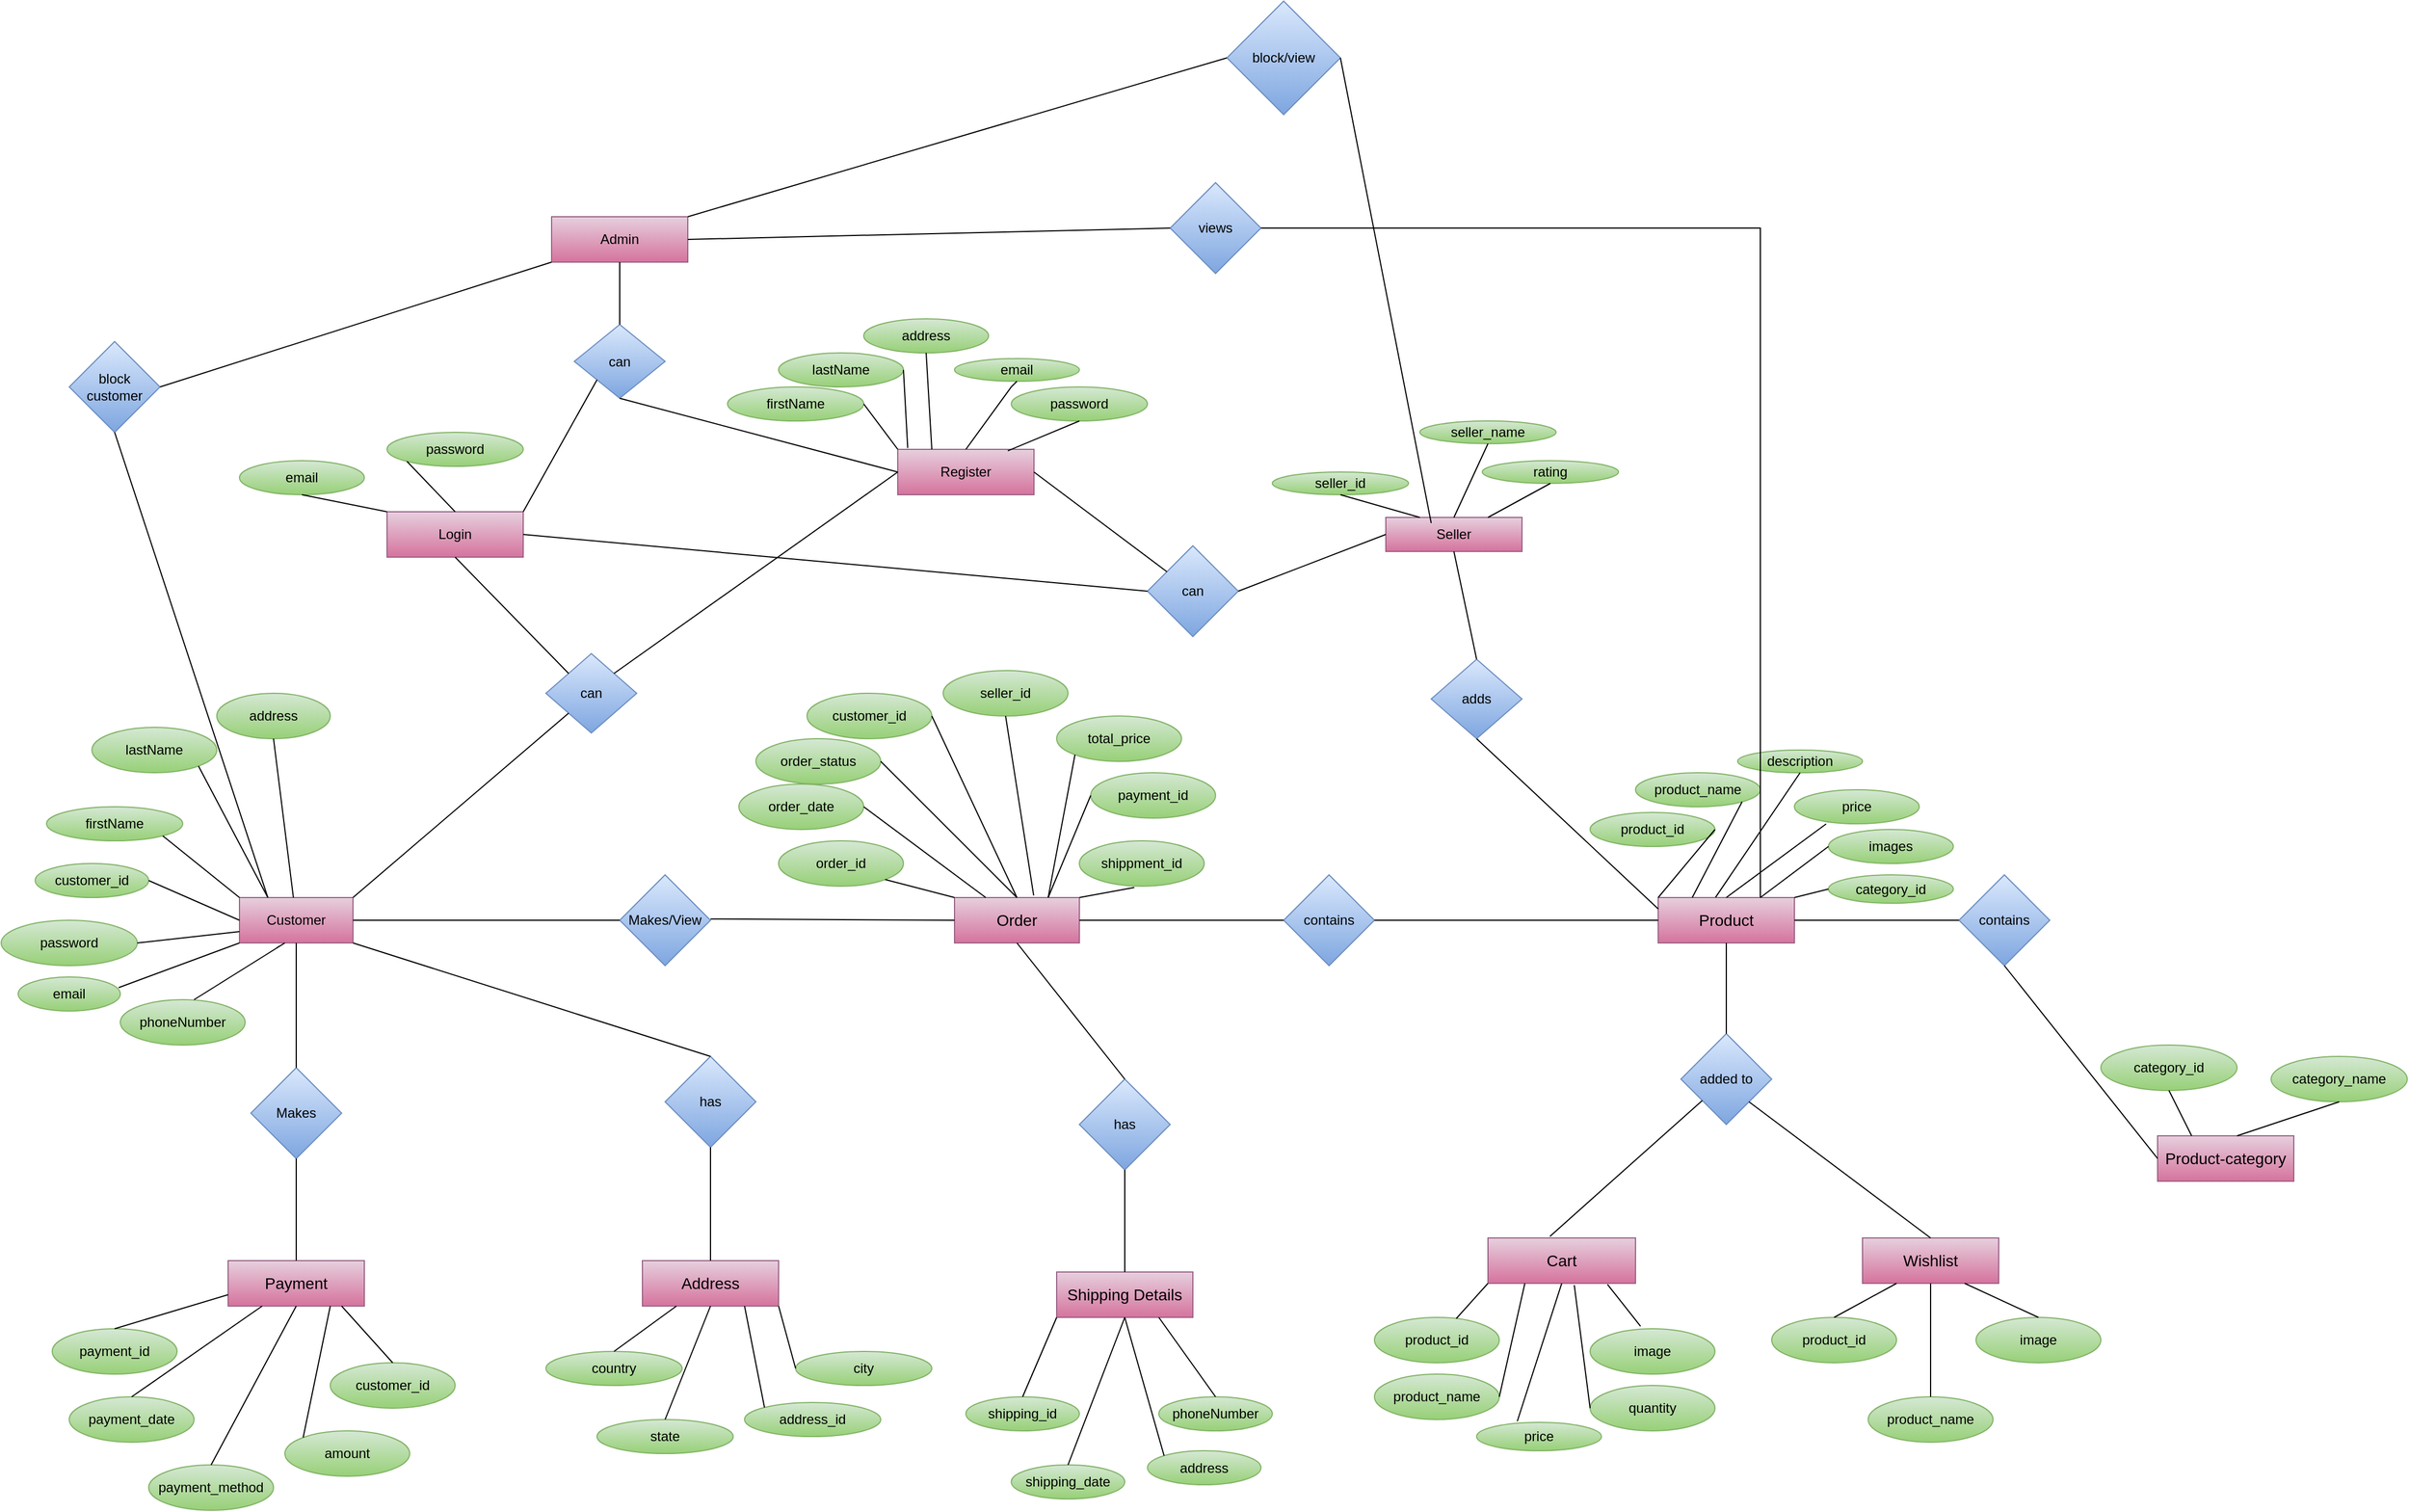 <mxfile version="24.2.5" type="device">
  <diagram name="Page-1" id="wyRwygj5c_A2fnUZXtbC">
    <mxGraphModel dx="2307" dy="1809" grid="1" gridSize="10" guides="1" tooltips="1" connect="1" arrows="1" fold="1" page="1" pageScale="1" pageWidth="850" pageHeight="1100" math="0" shadow="0">
      <root>
        <mxCell id="0" />
        <mxCell id="1" parent="0" />
        <mxCell id="bHs48gFSJPwJR3EDCK-C-1" value="&lt;font style=&quot;font-size: 14px;&quot;&gt;Payment&lt;/font&gt;" style="rounded=0;whiteSpace=wrap;html=1;fillColor=#e6d0de;gradientColor=#d5739d;strokeColor=#996185;" parent="1" vertex="1">
          <mxGeometry x="60" y="400" width="120" height="40" as="geometry" />
        </mxCell>
        <mxCell id="bHs48gFSJPwJR3EDCK-C-3" value="&lt;font style=&quot;font-size: 14px;&quot;&gt;Address&lt;/font&gt;" style="rounded=0;whiteSpace=wrap;html=1;fillColor=#e6d0de;gradientColor=#d5739d;strokeColor=#996185;" parent="1" vertex="1">
          <mxGeometry x="425" y="400" width="120" height="40" as="geometry" />
        </mxCell>
        <mxCell id="bHs48gFSJPwJR3EDCK-C-4" value="&lt;font style=&quot;font-size: 14px;&quot;&gt;Shipping Details&lt;/font&gt;" style="rounded=0;whiteSpace=wrap;html=1;fillColor=#e6d0de;gradientColor=#d5739d;strokeColor=#996185;" parent="1" vertex="1">
          <mxGeometry x="790" y="410" width="120" height="40" as="geometry" />
        </mxCell>
        <mxCell id="bHs48gFSJPwJR3EDCK-C-5" value="&lt;font style=&quot;font-size: 14px;&quot;&gt;Cart&lt;/font&gt;" style="rounded=0;whiteSpace=wrap;html=1;fillColor=#e6d0de;gradientColor=#d5739d;strokeColor=#996185;" parent="1" vertex="1">
          <mxGeometry x="1170" y="380" width="130" height="40" as="geometry" />
        </mxCell>
        <mxCell id="bHs48gFSJPwJR3EDCK-C-6" value="&lt;font style=&quot;font-size: 14px;&quot;&gt;Product-category&lt;/font&gt;" style="rounded=0;whiteSpace=wrap;html=1;fillColor=#e6d0de;gradientColor=#d5739d;strokeColor=#996185;" parent="1" vertex="1">
          <mxGeometry x="1760" y="290" width="120" height="40" as="geometry" />
        </mxCell>
        <mxCell id="bHs48gFSJPwJR3EDCK-C-7" value="&lt;font style=&quot;font-size: 14px;&quot;&gt;Product&lt;/font&gt;" style="rounded=0;whiteSpace=wrap;html=1;fillColor=#e6d0de;gradientColor=#d5739d;strokeColor=#996185;" parent="1" vertex="1">
          <mxGeometry x="1320" y="80" width="120" height="40" as="geometry" />
        </mxCell>
        <mxCell id="bHs48gFSJPwJR3EDCK-C-9" value="Customer" style="rounded=0;whiteSpace=wrap;html=1;fillColor=#e6d0de;gradientColor=#d5739d;strokeColor=#996185;" parent="1" vertex="1">
          <mxGeometry x="70" y="80" width="100" height="40" as="geometry" />
        </mxCell>
        <mxCell id="bHs48gFSJPwJR3EDCK-C-10" value="&lt;font style=&quot;font-size: 14px;&quot;&gt;Wishlist&lt;/font&gt;" style="rounded=0;whiteSpace=wrap;html=1;fillColor=#e6d0de;gradientColor=#d5739d;strokeColor=#996185;" parent="1" vertex="1">
          <mxGeometry x="1500" y="380" width="120" height="40" as="geometry" />
        </mxCell>
        <mxCell id="bHs48gFSJPwJR3EDCK-C-11" value="customer_id" style="ellipse;whiteSpace=wrap;html=1;fillColor=#d5e8d4;gradientColor=#97d077;strokeColor=#82b366;" parent="1" vertex="1">
          <mxGeometry x="-110" y="50" width="100" height="30" as="geometry" />
        </mxCell>
        <mxCell id="bHs48gFSJPwJR3EDCK-C-12" value="lastName" style="ellipse;whiteSpace=wrap;html=1;fillColor=#d5e8d4;gradientColor=#97d077;strokeColor=#82b366;" parent="1" vertex="1">
          <mxGeometry x="-60" y="-70" width="110" height="40" as="geometry" />
        </mxCell>
        <mxCell id="bHs48gFSJPwJR3EDCK-C-13" value="firstName" style="ellipse;whiteSpace=wrap;html=1;fillColor=#d5e8d4;gradientColor=#97d077;strokeColor=#82b366;" parent="1" vertex="1">
          <mxGeometry x="-100" width="120" height="30" as="geometry" />
        </mxCell>
        <mxCell id="bHs48gFSJPwJR3EDCK-C-14" value="address" style="ellipse;whiteSpace=wrap;html=1;fillColor=#d5e8d4;gradientColor=#97d077;strokeColor=#82b366;" parent="1" vertex="1">
          <mxGeometry x="50" y="-100" width="100" height="40" as="geometry" />
        </mxCell>
        <mxCell id="bHs48gFSJPwJR3EDCK-C-15" value="phoneNumber" style="ellipse;whiteSpace=wrap;html=1;fillColor=#d5e8d4;gradientColor=#97d077;strokeColor=#82b366;" parent="1" vertex="1">
          <mxGeometry x="-35" y="170" width="110" height="40" as="geometry" />
        </mxCell>
        <mxCell id="bHs48gFSJPwJR3EDCK-C-16" value="email" style="ellipse;whiteSpace=wrap;html=1;fillColor=#d5e8d4;gradientColor=#97d077;strokeColor=#82b366;" parent="1" vertex="1">
          <mxGeometry x="-125" y="150" width="90" height="30" as="geometry" />
        </mxCell>
        <mxCell id="bHs48gFSJPwJR3EDCK-C-25" value="password" style="ellipse;whiteSpace=wrap;html=1;fillColor=#d5e8d4;gradientColor=#97d077;strokeColor=#82b366;" parent="1" vertex="1">
          <mxGeometry x="-140" y="100" width="120" height="40" as="geometry" />
        </mxCell>
        <mxCell id="bHs48gFSJPwJR3EDCK-C-27" value="order_status" style="ellipse;whiteSpace=wrap;html=1;fillColor=#d5e8d4;gradientColor=#97d077;strokeColor=#82b366;" parent="1" vertex="1">
          <mxGeometry x="525" y="-60" width="110" height="40" as="geometry" />
        </mxCell>
        <mxCell id="bHs48gFSJPwJR3EDCK-C-31" value="order_id" style="ellipse;whiteSpace=wrap;html=1;fillColor=#d5e8d4;gradientColor=#97d077;strokeColor=#82b366;" parent="1" vertex="1">
          <mxGeometry x="545" y="30" width="110" height="40" as="geometry" />
        </mxCell>
        <mxCell id="bHs48gFSJPwJR3EDCK-C-32" value="order_date" style="ellipse;whiteSpace=wrap;html=1;fillColor=#d5e8d4;gradientColor=#97d077;strokeColor=#82b366;" parent="1" vertex="1">
          <mxGeometry x="510" y="-20" width="110" height="40" as="geometry" />
        </mxCell>
        <mxCell id="bHs48gFSJPwJR3EDCK-C-33" value="customer_id" style="ellipse;whiteSpace=wrap;html=1;fillColor=#d5e8d4;gradientColor=#97d077;strokeColor=#82b366;" parent="1" vertex="1">
          <mxGeometry x="570" y="-100" width="110" height="40" as="geometry" />
        </mxCell>
        <mxCell id="bHs48gFSJPwJR3EDCK-C-34" value="seller_id" style="ellipse;whiteSpace=wrap;html=1;fillColor=#d5e8d4;gradientColor=#97d077;strokeColor=#82b366;" parent="1" vertex="1">
          <mxGeometry x="690" y="-120" width="110" height="40" as="geometry" />
        </mxCell>
        <mxCell id="bHs48gFSJPwJR3EDCK-C-35" value="total_price" style="ellipse;whiteSpace=wrap;html=1;fillColor=#d5e8d4;gradientColor=#97d077;strokeColor=#82b366;" parent="1" vertex="1">
          <mxGeometry x="790" y="-80" width="110" height="40" as="geometry" />
        </mxCell>
        <mxCell id="bHs48gFSJPwJR3EDCK-C-36" value="payment_id" style="ellipse;whiteSpace=wrap;html=1;fillColor=#d5e8d4;gradientColor=#97d077;strokeColor=#82b366;" parent="1" vertex="1">
          <mxGeometry x="820" y="-30" width="110" height="40" as="geometry" />
        </mxCell>
        <mxCell id="bHs48gFSJPwJR3EDCK-C-37" value="shippment_id" style="ellipse;whiteSpace=wrap;html=1;fillColor=#d5e8d4;gradientColor=#97d077;strokeColor=#82b366;" parent="1" vertex="1">
          <mxGeometry x="810" y="30" width="110" height="40" as="geometry" />
        </mxCell>
        <mxCell id="bHs48gFSJPwJR3EDCK-C-38" value="description" style="ellipse;whiteSpace=wrap;html=1;fillColor=#d5e8d4;gradientColor=#97d077;strokeColor=#82b366;" parent="1" vertex="1">
          <mxGeometry x="1390" y="-50" width="110" height="20" as="geometry" />
        </mxCell>
        <mxCell id="bHs48gFSJPwJR3EDCK-C-39" value="product_name" style="ellipse;whiteSpace=wrap;html=1;fillColor=#d5e8d4;gradientColor=#97d077;strokeColor=#82b366;" parent="1" vertex="1">
          <mxGeometry x="1300" y="-30" width="110" height="30" as="geometry" />
        </mxCell>
        <mxCell id="bHs48gFSJPwJR3EDCK-C-40" value="product_id" style="ellipse;whiteSpace=wrap;html=1;fillColor=#d5e8d4;gradientColor=#97d077;strokeColor=#82b366;" parent="1" vertex="1">
          <mxGeometry x="1260" y="5" width="110" height="30" as="geometry" />
        </mxCell>
        <mxCell id="bHs48gFSJPwJR3EDCK-C-41" value="price" style="ellipse;whiteSpace=wrap;html=1;fillColor=#d5e8d4;gradientColor=#97d077;strokeColor=#82b366;" parent="1" vertex="1">
          <mxGeometry x="1440" y="-15" width="110" height="30" as="geometry" />
        </mxCell>
        <mxCell id="bHs48gFSJPwJR3EDCK-C-42" value="images" style="ellipse;whiteSpace=wrap;html=1;fillColor=#d5e8d4;gradientColor=#97d077;strokeColor=#82b366;" parent="1" vertex="1">
          <mxGeometry x="1470" y="20" width="110" height="30" as="geometry" />
        </mxCell>
        <mxCell id="bHs48gFSJPwJR3EDCK-C-43" value="category_id" style="ellipse;whiteSpace=wrap;html=1;fillColor=#d5e8d4;gradientColor=#97d077;strokeColor=#82b366;" parent="1" vertex="1">
          <mxGeometry x="1470" y="60" width="110" height="25" as="geometry" />
        </mxCell>
        <mxCell id="bHs48gFSJPwJR3EDCK-C-44" value="category_id" style="ellipse;whiteSpace=wrap;html=1;fillColor=#d5e8d4;gradientColor=#97d077;strokeColor=#82b366;" parent="1" vertex="1">
          <mxGeometry x="1710" y="210" width="120" height="40" as="geometry" />
        </mxCell>
        <mxCell id="bHs48gFSJPwJR3EDCK-C-45" value="category_name" style="ellipse;whiteSpace=wrap;html=1;fillColor=#d5e8d4;gradientColor=#97d077;strokeColor=#82b366;" parent="1" vertex="1">
          <mxGeometry x="1860" y="220" width="120" height="40" as="geometry" />
        </mxCell>
        <mxCell id="bHs48gFSJPwJR3EDCK-C-46" value="payment_id" style="ellipse;whiteSpace=wrap;html=1;fillColor=#d5e8d4;gradientColor=#97d077;strokeColor=#82b366;" parent="1" vertex="1">
          <mxGeometry x="-95" y="460" width="110" height="40" as="geometry" />
        </mxCell>
        <mxCell id="bHs48gFSJPwJR3EDCK-C-47" value="payment_date" style="ellipse;whiteSpace=wrap;html=1;fillColor=#d5e8d4;gradientColor=#97d077;strokeColor=#82b366;" parent="1" vertex="1">
          <mxGeometry x="-80" y="520" width="110" height="40" as="geometry" />
        </mxCell>
        <mxCell id="bHs48gFSJPwJR3EDCK-C-48" value="payment_method" style="ellipse;whiteSpace=wrap;html=1;fillColor=#d5e8d4;gradientColor=#97d077;strokeColor=#82b366;" parent="1" vertex="1">
          <mxGeometry x="-10" y="580" width="110" height="40" as="geometry" />
        </mxCell>
        <mxCell id="bHs48gFSJPwJR3EDCK-C-49" value="amount" style="ellipse;whiteSpace=wrap;html=1;fillColor=#d5e8d4;gradientColor=#97d077;strokeColor=#82b366;" parent="1" vertex="1">
          <mxGeometry x="110" y="550" width="110" height="40" as="geometry" />
        </mxCell>
        <mxCell id="bHs48gFSJPwJR3EDCK-C-50" value="customer_id" style="ellipse;whiteSpace=wrap;html=1;fillColor=#d5e8d4;gradientColor=#97d077;strokeColor=#82b366;" parent="1" vertex="1">
          <mxGeometry x="150" y="490" width="110" height="40" as="geometry" />
        </mxCell>
        <mxCell id="bHs48gFSJPwJR3EDCK-C-51" value="Makes/View" style="rhombus;whiteSpace=wrap;html=1;fillColor=#dae8fc;gradientColor=#7ea6e0;strokeColor=#6c8ebf;" parent="1" vertex="1">
          <mxGeometry x="405" y="60" width="80" height="80" as="geometry" />
        </mxCell>
        <mxCell id="bHs48gFSJPwJR3EDCK-C-60" value="" style="endArrow=none;html=1;rounded=0;entryX=0;entryY=0.5;entryDx=0;entryDy=0;" parent="1" target="bHs48gFSJPwJR3EDCK-C-51" edge="1">
          <mxGeometry width="50" height="50" relative="1" as="geometry">
            <mxPoint x="170" y="100" as="sourcePoint" />
            <mxPoint x="550" y="110" as="targetPoint" />
          </mxGeometry>
        </mxCell>
        <mxCell id="bHs48gFSJPwJR3EDCK-C-62" value="Makes" style="rhombus;whiteSpace=wrap;html=1;fillColor=#dae8fc;gradientColor=#7ea6e0;strokeColor=#6c8ebf;" parent="1" vertex="1">
          <mxGeometry x="80" y="230" width="80" height="80" as="geometry" />
        </mxCell>
        <mxCell id="bHs48gFSJPwJR3EDCK-C-63" value="" style="endArrow=none;html=1;rounded=0;entryX=0.5;entryY=1;entryDx=0;entryDy=0;exitX=0.5;exitY=0;exitDx=0;exitDy=0;" parent="1" source="bHs48gFSJPwJR3EDCK-C-62" target="bHs48gFSJPwJR3EDCK-C-9" edge="1">
          <mxGeometry width="50" height="50" relative="1" as="geometry">
            <mxPoint x="310" y="260" as="sourcePoint" />
            <mxPoint x="360" y="210" as="targetPoint" />
          </mxGeometry>
        </mxCell>
        <mxCell id="bHs48gFSJPwJR3EDCK-C-64" value="" style="endArrow=none;html=1;rounded=0;exitX=0.5;exitY=1;exitDx=0;exitDy=0;entryX=0.5;entryY=0;entryDx=0;entryDy=0;" parent="1" source="bHs48gFSJPwJR3EDCK-C-62" target="bHs48gFSJPwJR3EDCK-C-1" edge="1">
          <mxGeometry width="50" height="50" relative="1" as="geometry">
            <mxPoint x="310" y="260" as="sourcePoint" />
            <mxPoint x="360" y="210" as="targetPoint" />
          </mxGeometry>
        </mxCell>
        <mxCell id="bHs48gFSJPwJR3EDCK-C-70" value="has" style="rhombus;whiteSpace=wrap;html=1;fillColor=#dae8fc;gradientColor=#7ea6e0;strokeColor=#6c8ebf;" parent="1" vertex="1">
          <mxGeometry x="445" y="220" width="80" height="80" as="geometry" />
        </mxCell>
        <mxCell id="bHs48gFSJPwJR3EDCK-C-71" value="" style="endArrow=none;html=1;rounded=0;exitX=1;exitY=1;exitDx=0;exitDy=0;entryX=0.5;entryY=0;entryDx=0;entryDy=0;" parent="1" source="bHs48gFSJPwJR3EDCK-C-9" target="bHs48gFSJPwJR3EDCK-C-70" edge="1">
          <mxGeometry width="50" height="50" relative="1" as="geometry">
            <mxPoint x="460" y="380" as="sourcePoint" />
            <mxPoint x="510" y="330" as="targetPoint" />
          </mxGeometry>
        </mxCell>
        <mxCell id="bHs48gFSJPwJR3EDCK-C-72" value="" style="endArrow=none;html=1;rounded=0;exitX=0.5;exitY=1;exitDx=0;exitDy=0;entryX=0.5;entryY=0;entryDx=0;entryDy=0;" parent="1" source="bHs48gFSJPwJR3EDCK-C-70" target="bHs48gFSJPwJR3EDCK-C-3" edge="1">
          <mxGeometry width="50" height="50" relative="1" as="geometry">
            <mxPoint x="460" y="380" as="sourcePoint" />
            <mxPoint x="510" y="330" as="targetPoint" />
          </mxGeometry>
        </mxCell>
        <mxCell id="bHs48gFSJPwJR3EDCK-C-8" value="&lt;font style=&quot;font-size: 14px;&quot;&gt;Order&lt;/font&gt;" style="rounded=0;whiteSpace=wrap;html=1;fillColor=#e6d0de;gradientColor=#d5739d;strokeColor=#996185;" parent="1" vertex="1">
          <mxGeometry x="700" y="80" width="110" height="40" as="geometry" />
        </mxCell>
        <mxCell id="bHs48gFSJPwJR3EDCK-C-74" value="country" style="ellipse;whiteSpace=wrap;html=1;fillColor=#d5e8d4;gradientColor=#97d077;strokeColor=#82b366;" parent="1" vertex="1">
          <mxGeometry x="340" y="480" width="120" height="30" as="geometry" />
        </mxCell>
        <mxCell id="bHs48gFSJPwJR3EDCK-C-75" value="state" style="ellipse;whiteSpace=wrap;html=1;fillColor=#d5e8d4;gradientColor=#97d077;strokeColor=#82b366;" parent="1" vertex="1">
          <mxGeometry x="385" y="540" width="120" height="30" as="geometry" />
        </mxCell>
        <mxCell id="bHs48gFSJPwJR3EDCK-C-79" value="address_id" style="ellipse;whiteSpace=wrap;html=1;fillColor=#d5e8d4;gradientColor=#97d077;strokeColor=#82b366;" parent="1" vertex="1">
          <mxGeometry x="515" y="525" width="120" height="30" as="geometry" />
        </mxCell>
        <mxCell id="bHs48gFSJPwJR3EDCK-C-80" value="city" style="ellipse;whiteSpace=wrap;html=1;fillColor=#d5e8d4;gradientColor=#97d077;strokeColor=#82b366;" parent="1" vertex="1">
          <mxGeometry x="560" y="480" width="120" height="30" as="geometry" />
        </mxCell>
        <mxCell id="bHs48gFSJPwJR3EDCK-C-81" value="" style="endArrow=none;html=1;rounded=0;entryX=0;entryY=0.5;entryDx=0;entryDy=0;" parent="1" target="bHs48gFSJPwJR3EDCK-C-8" edge="1">
          <mxGeometry width="50" height="50" relative="1" as="geometry">
            <mxPoint x="485" y="98.82" as="sourcePoint" />
            <mxPoint x="670" y="100" as="targetPoint" />
          </mxGeometry>
        </mxCell>
        <mxCell id="bHs48gFSJPwJR3EDCK-C-85" value="contains" style="rhombus;whiteSpace=wrap;html=1;fillColor=#dae8fc;gradientColor=#7ea6e0;strokeColor=#6c8ebf;" parent="1" vertex="1">
          <mxGeometry x="990" y="60" width="80" height="80" as="geometry" />
        </mxCell>
        <mxCell id="bHs48gFSJPwJR3EDCK-C-87" value="contains" style="rhombus;whiteSpace=wrap;html=1;fillColor=#dae8fc;gradientColor=#7ea6e0;strokeColor=#6c8ebf;" parent="1" vertex="1">
          <mxGeometry x="1585" y="60" width="80" height="80" as="geometry" />
        </mxCell>
        <mxCell id="bHs48gFSJPwJR3EDCK-C-91" value="has" style="rhombus;whiteSpace=wrap;html=1;fillColor=#dae8fc;gradientColor=#7ea6e0;strokeColor=#6c8ebf;" parent="1" vertex="1">
          <mxGeometry x="810" y="240" width="80" height="80" as="geometry" />
        </mxCell>
        <mxCell id="bHs48gFSJPwJR3EDCK-C-94" value="product_id" style="ellipse;whiteSpace=wrap;html=1;fillColor=#d5e8d4;gradientColor=#97d077;strokeColor=#82b366;" parent="1" vertex="1">
          <mxGeometry x="1070" y="450" width="110" height="40" as="geometry" />
        </mxCell>
        <mxCell id="bHs48gFSJPwJR3EDCK-C-95" value="product_id" style="ellipse;whiteSpace=wrap;html=1;fillColor=#d5e8d4;gradientColor=#97d077;strokeColor=#82b366;" parent="1" vertex="1">
          <mxGeometry x="1420" y="450" width="110" height="40" as="geometry" />
        </mxCell>
        <mxCell id="bHs48gFSJPwJR3EDCK-C-96" value="product_name" style="ellipse;whiteSpace=wrap;html=1;fillColor=#d5e8d4;gradientColor=#97d077;strokeColor=#82b366;" parent="1" vertex="1">
          <mxGeometry x="1070" y="500" width="110" height="40" as="geometry" />
        </mxCell>
        <mxCell id="bHs48gFSJPwJR3EDCK-C-97" value="product_name" style="ellipse;whiteSpace=wrap;html=1;fillColor=#d5e8d4;gradientColor=#97d077;strokeColor=#82b366;" parent="1" vertex="1">
          <mxGeometry x="1505" y="520" width="110" height="40" as="geometry" />
        </mxCell>
        <mxCell id="bHs48gFSJPwJR3EDCK-C-98" value="price" style="ellipse;whiteSpace=wrap;html=1;fillColor=#d5e8d4;gradientColor=#97d077;strokeColor=#82b366;" parent="1" vertex="1">
          <mxGeometry x="1160" y="542.5" width="110" height="25" as="geometry" />
        </mxCell>
        <mxCell id="bHs48gFSJPwJR3EDCK-C-99" value="quantity" style="ellipse;whiteSpace=wrap;html=1;fillColor=#d5e8d4;gradientColor=#97d077;strokeColor=#82b366;" parent="1" vertex="1">
          <mxGeometry x="1260" y="510" width="110" height="40" as="geometry" />
        </mxCell>
        <mxCell id="bHs48gFSJPwJR3EDCK-C-100" value="image" style="ellipse;whiteSpace=wrap;html=1;fillColor=#d5e8d4;gradientColor=#97d077;strokeColor=#82b366;" parent="1" vertex="1">
          <mxGeometry x="1260" y="460" width="110" height="40" as="geometry" />
        </mxCell>
        <mxCell id="bHs48gFSJPwJR3EDCK-C-101" value="image" style="ellipse;whiteSpace=wrap;html=1;fillColor=#d5e8d4;gradientColor=#97d077;strokeColor=#82b366;" parent="1" vertex="1">
          <mxGeometry x="1600" y="450" width="110" height="40" as="geometry" />
        </mxCell>
        <mxCell id="bHs48gFSJPwJR3EDCK-C-102" value="added to" style="rhombus;whiteSpace=wrap;html=1;fillColor=#dae8fc;gradientColor=#7ea6e0;strokeColor=#6c8ebf;" parent="1" vertex="1">
          <mxGeometry x="1340" y="200" width="80" height="80" as="geometry" />
        </mxCell>
        <mxCell id="bHs48gFSJPwJR3EDCK-C-103" value="" style="endArrow=none;html=1;rounded=0;exitX=1;exitY=0.5;exitDx=0;exitDy=0;entryX=0;entryY=0.5;entryDx=0;entryDy=0;" parent="1" source="bHs48gFSJPwJR3EDCK-C-11" target="bHs48gFSJPwJR3EDCK-C-9" edge="1">
          <mxGeometry width="50" height="50" relative="1" as="geometry">
            <mxPoint x="140" y="150" as="sourcePoint" />
            <mxPoint x="190" y="100" as="targetPoint" />
          </mxGeometry>
        </mxCell>
        <mxCell id="bHs48gFSJPwJR3EDCK-C-104" value="" style="endArrow=none;html=1;rounded=0;exitX=1;exitY=1;exitDx=0;exitDy=0;entryX=0;entryY=0;entryDx=0;entryDy=0;" parent="1" source="bHs48gFSJPwJR3EDCK-C-13" target="bHs48gFSJPwJR3EDCK-C-9" edge="1">
          <mxGeometry width="50" height="50" relative="1" as="geometry">
            <mxPoint y="75" as="sourcePoint" />
            <mxPoint x="80" y="110" as="targetPoint" />
          </mxGeometry>
        </mxCell>
        <mxCell id="bHs48gFSJPwJR3EDCK-C-105" value="" style="endArrow=none;html=1;rounded=0;exitX=1;exitY=1;exitDx=0;exitDy=0;entryX=0.25;entryY=0;entryDx=0;entryDy=0;" parent="1" source="bHs48gFSJPwJR3EDCK-C-12" target="bHs48gFSJPwJR3EDCK-C-9" edge="1">
          <mxGeometry width="50" height="50" relative="1" as="geometry">
            <mxPoint x="140" y="150" as="sourcePoint" />
            <mxPoint x="190" y="100" as="targetPoint" />
          </mxGeometry>
        </mxCell>
        <mxCell id="bHs48gFSJPwJR3EDCK-C-107" value="" style="endArrow=none;html=1;rounded=0;exitX=0.5;exitY=1;exitDx=0;exitDy=0;" parent="1" source="bHs48gFSJPwJR3EDCK-C-14" target="bHs48gFSJPwJR3EDCK-C-9" edge="1">
          <mxGeometry width="50" height="50" relative="1" as="geometry">
            <mxPoint x="140" y="150" as="sourcePoint" />
            <mxPoint x="190" y="100" as="targetPoint" />
          </mxGeometry>
        </mxCell>
        <mxCell id="bHs48gFSJPwJR3EDCK-C-108" value="" style="endArrow=none;html=1;rounded=0;exitX=0.984;exitY=0.312;exitDx=0;exitDy=0;entryX=0;entryY=1;entryDx=0;entryDy=0;exitPerimeter=0;" parent="1" source="bHs48gFSJPwJR3EDCK-C-16" target="bHs48gFSJPwJR3EDCK-C-9" edge="1">
          <mxGeometry width="50" height="50" relative="1" as="geometry">
            <mxPoint x="140" y="150" as="sourcePoint" />
            <mxPoint x="190" y="100" as="targetPoint" />
          </mxGeometry>
        </mxCell>
        <mxCell id="bHs48gFSJPwJR3EDCK-C-109" value="" style="endArrow=none;html=1;rounded=0;entryX=0.326;entryY=1.111;entryDx=0;entryDy=0;entryPerimeter=0;" parent="1" target="bHs48gFSJPwJR3EDCK-C-9" edge="1">
          <mxGeometry width="50" height="50" relative="1" as="geometry">
            <mxPoint x="30" y="170" as="sourcePoint" />
            <mxPoint x="190" y="100" as="targetPoint" />
            <Array as="points">
              <mxPoint x="110" y="120" />
            </Array>
          </mxGeometry>
        </mxCell>
        <mxCell id="bHs48gFSJPwJR3EDCK-C-110" value="" style="endArrow=none;html=1;rounded=0;exitX=1;exitY=0.5;exitDx=0;exitDy=0;entryX=0;entryY=0.75;entryDx=0;entryDy=0;" parent="1" source="bHs48gFSJPwJR3EDCK-C-25" target="bHs48gFSJPwJR3EDCK-C-9" edge="1">
          <mxGeometry width="50" height="50" relative="1" as="geometry">
            <mxPoint x="140" y="150" as="sourcePoint" />
            <mxPoint x="190" y="100" as="targetPoint" />
          </mxGeometry>
        </mxCell>
        <mxCell id="bHs48gFSJPwJR3EDCK-C-111" value="" style="endArrow=none;html=1;rounded=0;exitX=1;exitY=1;exitDx=0;exitDy=0;entryX=0;entryY=0;entryDx=0;entryDy=0;" parent="1" source="bHs48gFSJPwJR3EDCK-C-31" target="bHs48gFSJPwJR3EDCK-C-8" edge="1">
          <mxGeometry width="50" height="50" relative="1" as="geometry">
            <mxPoint x="560" y="190" as="sourcePoint" />
            <mxPoint x="610" y="140" as="targetPoint" />
          </mxGeometry>
        </mxCell>
        <mxCell id="bHs48gFSJPwJR3EDCK-C-112" value="" style="endArrow=none;html=1;rounded=0;exitX=1;exitY=0.5;exitDx=0;exitDy=0;entryX=0.25;entryY=0;entryDx=0;entryDy=0;" parent="1" source="bHs48gFSJPwJR3EDCK-C-32" target="bHs48gFSJPwJR3EDCK-C-8" edge="1">
          <mxGeometry width="50" height="50" relative="1" as="geometry">
            <mxPoint x="560" y="190" as="sourcePoint" />
            <mxPoint x="610" y="140" as="targetPoint" />
          </mxGeometry>
        </mxCell>
        <mxCell id="bHs48gFSJPwJR3EDCK-C-113" value="" style="endArrow=none;html=1;rounded=0;exitX=1;exitY=0.5;exitDx=0;exitDy=0;entryX=0.5;entryY=0;entryDx=0;entryDy=0;" parent="1" source="bHs48gFSJPwJR3EDCK-C-27" target="bHs48gFSJPwJR3EDCK-C-8" edge="1">
          <mxGeometry width="50" height="50" relative="1" as="geometry">
            <mxPoint x="560" y="190" as="sourcePoint" />
            <mxPoint x="610" y="140" as="targetPoint" />
          </mxGeometry>
        </mxCell>
        <mxCell id="bHs48gFSJPwJR3EDCK-C-114" value="" style="endArrow=none;html=1;rounded=0;exitX=1;exitY=0.5;exitDx=0;exitDy=0;entryX=0.5;entryY=0;entryDx=0;entryDy=0;" parent="1" source="bHs48gFSJPwJR3EDCK-C-33" target="bHs48gFSJPwJR3EDCK-C-8" edge="1">
          <mxGeometry width="50" height="50" relative="1" as="geometry">
            <mxPoint x="560" y="190" as="sourcePoint" />
            <mxPoint x="610" y="140" as="targetPoint" />
          </mxGeometry>
        </mxCell>
        <mxCell id="bHs48gFSJPwJR3EDCK-C-115" value="" style="endArrow=none;html=1;rounded=0;entryX=0.5;entryY=1;entryDx=0;entryDy=0;exitX=0.634;exitY=-0.045;exitDx=0;exitDy=0;exitPerimeter=0;" parent="1" source="bHs48gFSJPwJR3EDCK-C-8" target="bHs48gFSJPwJR3EDCK-C-34" edge="1">
          <mxGeometry width="50" height="50" relative="1" as="geometry">
            <mxPoint x="560" y="190" as="sourcePoint" />
            <mxPoint x="610" y="140" as="targetPoint" />
          </mxGeometry>
        </mxCell>
        <mxCell id="bHs48gFSJPwJR3EDCK-C-116" value="" style="endArrow=none;html=1;rounded=0;entryX=0;entryY=1;entryDx=0;entryDy=0;exitX=0.75;exitY=0;exitDx=0;exitDy=0;" parent="1" source="bHs48gFSJPwJR3EDCK-C-8" target="bHs48gFSJPwJR3EDCK-C-35" edge="1">
          <mxGeometry width="50" height="50" relative="1" as="geometry">
            <mxPoint x="560" y="190" as="sourcePoint" />
            <mxPoint x="610" y="140" as="targetPoint" />
          </mxGeometry>
        </mxCell>
        <mxCell id="bHs48gFSJPwJR3EDCK-C-117" value="" style="endArrow=none;html=1;rounded=0;entryX=0;entryY=0.5;entryDx=0;entryDy=0;exitX=0.75;exitY=0;exitDx=0;exitDy=0;" parent="1" source="bHs48gFSJPwJR3EDCK-C-8" target="bHs48gFSJPwJR3EDCK-C-36" edge="1">
          <mxGeometry width="50" height="50" relative="1" as="geometry">
            <mxPoint x="560" y="190" as="sourcePoint" />
            <mxPoint x="610" y="140" as="targetPoint" />
          </mxGeometry>
        </mxCell>
        <mxCell id="bHs48gFSJPwJR3EDCK-C-118" value="" style="endArrow=none;html=1;rounded=0;entryX=0.44;entryY=1.029;entryDx=0;entryDy=0;entryPerimeter=0;exitX=1;exitY=0;exitDx=0;exitDy=0;" parent="1" source="bHs48gFSJPwJR3EDCK-C-8" target="bHs48gFSJPwJR3EDCK-C-37" edge="1">
          <mxGeometry width="50" height="50" relative="1" as="geometry">
            <mxPoint x="560" y="190" as="sourcePoint" />
            <mxPoint x="610" y="140" as="targetPoint" />
          </mxGeometry>
        </mxCell>
        <mxCell id="bHs48gFSJPwJR3EDCK-C-119" value="" style="endArrow=none;html=1;rounded=0;entryX=0;entryY=0.5;entryDx=0;entryDy=0;exitX=1;exitY=0.5;exitDx=0;exitDy=0;" parent="1" source="bHs48gFSJPwJR3EDCK-C-8" target="bHs48gFSJPwJR3EDCK-C-85" edge="1">
          <mxGeometry width="50" height="50" relative="1" as="geometry">
            <mxPoint x="680" y="230" as="sourcePoint" />
            <mxPoint x="730" y="180" as="targetPoint" />
          </mxGeometry>
        </mxCell>
        <mxCell id="bHs48gFSJPwJR3EDCK-C-120" value="" style="endArrow=none;html=1;rounded=0;entryX=0;entryY=0.5;entryDx=0;entryDy=0;exitX=1;exitY=0.5;exitDx=0;exitDy=0;" parent="1" source="bHs48gFSJPwJR3EDCK-C-85" target="bHs48gFSJPwJR3EDCK-C-7" edge="1">
          <mxGeometry width="50" height="50" relative="1" as="geometry">
            <mxPoint x="1010" y="230" as="sourcePoint" />
            <mxPoint x="1060" y="180" as="targetPoint" />
          </mxGeometry>
        </mxCell>
        <mxCell id="bHs48gFSJPwJR3EDCK-C-121" value="" style="endArrow=none;html=1;rounded=0;entryX=1;entryY=0.5;entryDx=0;entryDy=0;exitX=0;exitY=0;exitDx=0;exitDy=0;" parent="1" source="bHs48gFSJPwJR3EDCK-C-7" target="bHs48gFSJPwJR3EDCK-C-40" edge="1">
          <mxGeometry width="50" height="50" relative="1" as="geometry">
            <mxPoint x="1300" y="220" as="sourcePoint" />
            <mxPoint x="1350" y="170" as="targetPoint" />
          </mxGeometry>
        </mxCell>
        <mxCell id="bHs48gFSJPwJR3EDCK-C-122" value="" style="endArrow=none;html=1;rounded=0;exitX=1;exitY=1;exitDx=0;exitDy=0;entryX=0.25;entryY=0;entryDx=0;entryDy=0;" parent="1" source="bHs48gFSJPwJR3EDCK-C-39" target="bHs48gFSJPwJR3EDCK-C-7" edge="1">
          <mxGeometry width="50" height="50" relative="1" as="geometry">
            <mxPoint x="1300" y="220" as="sourcePoint" />
            <mxPoint x="1350" y="170" as="targetPoint" />
          </mxGeometry>
        </mxCell>
        <mxCell id="bHs48gFSJPwJR3EDCK-C-123" value="" style="endArrow=none;html=1;rounded=0;entryX=0.5;entryY=1;entryDx=0;entryDy=0;exitX=0.421;exitY=-0.005;exitDx=0;exitDy=0;exitPerimeter=0;" parent="1" source="bHs48gFSJPwJR3EDCK-C-7" target="bHs48gFSJPwJR3EDCK-C-38" edge="1">
          <mxGeometry width="50" height="50" relative="1" as="geometry">
            <mxPoint x="1300" y="220" as="sourcePoint" />
            <mxPoint x="1350" y="170" as="targetPoint" />
          </mxGeometry>
        </mxCell>
        <mxCell id="bHs48gFSJPwJR3EDCK-C-124" value="" style="endArrow=none;html=1;rounded=0;entryX=0.254;entryY=1.004;entryDx=0;entryDy=0;entryPerimeter=0;exitX=0.5;exitY=0;exitDx=0;exitDy=0;" parent="1" source="bHs48gFSJPwJR3EDCK-C-7" target="bHs48gFSJPwJR3EDCK-C-41" edge="1">
          <mxGeometry width="50" height="50" relative="1" as="geometry">
            <mxPoint x="1300" y="220" as="sourcePoint" />
            <mxPoint x="1350" y="170" as="targetPoint" />
          </mxGeometry>
        </mxCell>
        <mxCell id="bHs48gFSJPwJR3EDCK-C-125" value="" style="endArrow=none;html=1;rounded=0;entryX=0;entryY=0.5;entryDx=0;entryDy=0;exitX=0.75;exitY=0;exitDx=0;exitDy=0;" parent="1" source="bHs48gFSJPwJR3EDCK-C-7" target="bHs48gFSJPwJR3EDCK-C-42" edge="1">
          <mxGeometry width="50" height="50" relative="1" as="geometry">
            <mxPoint x="1300" y="220" as="sourcePoint" />
            <mxPoint x="1350" y="170" as="targetPoint" />
          </mxGeometry>
        </mxCell>
        <mxCell id="bHs48gFSJPwJR3EDCK-C-126" value="" style="endArrow=none;html=1;rounded=0;entryX=0;entryY=0.5;entryDx=0;entryDy=0;" parent="1" target="bHs48gFSJPwJR3EDCK-C-43" edge="1">
          <mxGeometry width="50" height="50" relative="1" as="geometry">
            <mxPoint x="1440" y="80" as="sourcePoint" />
            <mxPoint x="1350" y="170" as="targetPoint" />
          </mxGeometry>
        </mxCell>
        <mxCell id="bHs48gFSJPwJR3EDCK-C-127" value="" style="endArrow=none;html=1;rounded=0;entryX=0;entryY=0.5;entryDx=0;entryDy=0;exitX=1;exitY=0.5;exitDx=0;exitDy=0;" parent="1" source="bHs48gFSJPwJR3EDCK-C-7" target="bHs48gFSJPwJR3EDCK-C-87" edge="1">
          <mxGeometry width="50" height="50" relative="1" as="geometry">
            <mxPoint x="1300" y="220" as="sourcePoint" />
            <mxPoint x="1350" y="170" as="targetPoint" />
          </mxGeometry>
        </mxCell>
        <mxCell id="bHs48gFSJPwJR3EDCK-C-128" value="" style="endArrow=none;html=1;rounded=0;entryX=0;entryY=0.5;entryDx=0;entryDy=0;exitX=0.5;exitY=1;exitDx=0;exitDy=0;" parent="1" source="bHs48gFSJPwJR3EDCK-C-87" target="bHs48gFSJPwJR3EDCK-C-6" edge="1">
          <mxGeometry width="50" height="50" relative="1" as="geometry">
            <mxPoint x="1530" y="220" as="sourcePoint" />
            <mxPoint x="1580" y="170" as="targetPoint" />
          </mxGeometry>
        </mxCell>
        <mxCell id="bHs48gFSJPwJR3EDCK-C-129" value="" style="endArrow=none;html=1;rounded=0;entryX=0.5;entryY=1;entryDx=0;entryDy=0;exitX=0.25;exitY=0;exitDx=0;exitDy=0;" parent="1" source="bHs48gFSJPwJR3EDCK-C-6" target="bHs48gFSJPwJR3EDCK-C-44" edge="1">
          <mxGeometry width="50" height="50" relative="1" as="geometry">
            <mxPoint x="1460" y="430" as="sourcePoint" />
            <mxPoint x="1510" y="380" as="targetPoint" />
          </mxGeometry>
        </mxCell>
        <mxCell id="bHs48gFSJPwJR3EDCK-C-130" value="" style="endArrow=none;html=1;rounded=0;entryX=0.5;entryY=1;entryDx=0;entryDy=0;" parent="1" target="bHs48gFSJPwJR3EDCK-C-45" edge="1">
          <mxGeometry width="50" height="50" relative="1" as="geometry">
            <mxPoint x="1830" y="290" as="sourcePoint" />
            <mxPoint x="1510" y="380" as="targetPoint" />
          </mxGeometry>
        </mxCell>
        <mxCell id="bHs48gFSJPwJR3EDCK-C-131" value="" style="endArrow=none;html=1;rounded=0;entryX=0.5;entryY=1;entryDx=0;entryDy=0;exitX=0.5;exitY=0;exitDx=0;exitDy=0;" parent="1" source="bHs48gFSJPwJR3EDCK-C-102" target="bHs48gFSJPwJR3EDCK-C-7" edge="1">
          <mxGeometry width="50" height="50" relative="1" as="geometry">
            <mxPoint x="1240" y="350" as="sourcePoint" />
            <mxPoint x="1290" y="300" as="targetPoint" />
          </mxGeometry>
        </mxCell>
        <mxCell id="bHs48gFSJPwJR3EDCK-C-132" value="" style="endArrow=none;html=1;rounded=0;entryX=0.42;entryY=-0.035;entryDx=0;entryDy=0;entryPerimeter=0;" parent="1" source="bHs48gFSJPwJR3EDCK-C-102" target="bHs48gFSJPwJR3EDCK-C-5" edge="1">
          <mxGeometry width="50" height="50" relative="1" as="geometry">
            <mxPoint x="1269.289" y="290" as="sourcePoint" />
            <mxPoint x="1269.289" y="240" as="targetPoint" />
          </mxGeometry>
        </mxCell>
        <mxCell id="bHs48gFSJPwJR3EDCK-C-133" value="" style="endArrow=none;html=1;rounded=0;entryX=1;entryY=1;entryDx=0;entryDy=0;exitX=0.5;exitY=0;exitDx=0;exitDy=0;" parent="1" source="bHs48gFSJPwJR3EDCK-C-10" target="bHs48gFSJPwJR3EDCK-C-102" edge="1">
          <mxGeometry width="50" height="50" relative="1" as="geometry">
            <mxPoint x="1240" y="350" as="sourcePoint" />
            <mxPoint x="1290" y="300" as="targetPoint" />
          </mxGeometry>
        </mxCell>
        <mxCell id="bHs48gFSJPwJR3EDCK-C-134" value="" style="endArrow=none;html=1;rounded=0;entryX=0;entryY=1;entryDx=0;entryDy=0;" parent="1" source="bHs48gFSJPwJR3EDCK-C-94" target="bHs48gFSJPwJR3EDCK-C-5" edge="1">
          <mxGeometry width="50" height="50" relative="1" as="geometry">
            <mxPoint x="1150" y="330" as="sourcePoint" />
            <mxPoint x="1200" y="280" as="targetPoint" />
          </mxGeometry>
        </mxCell>
        <mxCell id="bHs48gFSJPwJR3EDCK-C-135" value="" style="endArrow=none;html=1;rounded=0;exitX=1;exitY=0.5;exitDx=0;exitDy=0;entryX=0.25;entryY=1;entryDx=0;entryDy=0;" parent="1" source="bHs48gFSJPwJR3EDCK-C-96" target="bHs48gFSJPwJR3EDCK-C-5" edge="1">
          <mxGeometry width="50" height="50" relative="1" as="geometry">
            <mxPoint x="1160" y="490" as="sourcePoint" />
            <mxPoint x="1210" y="440" as="targetPoint" />
          </mxGeometry>
        </mxCell>
        <mxCell id="bHs48gFSJPwJR3EDCK-C-136" value="" style="endArrow=none;html=1;rounded=0;exitX=0.326;exitY=-0.04;exitDx=0;exitDy=0;exitPerimeter=0;entryX=0.5;entryY=1;entryDx=0;entryDy=0;" parent="1" source="bHs48gFSJPwJR3EDCK-C-98" target="bHs48gFSJPwJR3EDCK-C-5" edge="1">
          <mxGeometry width="50" height="50" relative="1" as="geometry">
            <mxPoint x="1160" y="490" as="sourcePoint" />
            <mxPoint x="1210" y="440" as="targetPoint" />
          </mxGeometry>
        </mxCell>
        <mxCell id="bHs48gFSJPwJR3EDCK-C-137" value="" style="endArrow=none;html=1;rounded=0;entryX=0;entryY=0.5;entryDx=0;entryDy=0;exitX=0.585;exitY=1.039;exitDx=0;exitDy=0;exitPerimeter=0;" parent="1" source="bHs48gFSJPwJR3EDCK-C-5" target="bHs48gFSJPwJR3EDCK-C-99" edge="1">
          <mxGeometry width="50" height="50" relative="1" as="geometry">
            <mxPoint x="1160" y="490" as="sourcePoint" />
            <mxPoint x="1210" y="440" as="targetPoint" />
          </mxGeometry>
        </mxCell>
        <mxCell id="bHs48gFSJPwJR3EDCK-C-138" value="" style="endArrow=none;html=1;rounded=0;entryX=0.404;entryY=-0.056;entryDx=0;entryDy=0;entryPerimeter=0;exitX=0.81;exitY=1.023;exitDx=0;exitDy=0;exitPerimeter=0;" parent="1" source="bHs48gFSJPwJR3EDCK-C-5" target="bHs48gFSJPwJR3EDCK-C-100" edge="1">
          <mxGeometry width="50" height="50" relative="1" as="geometry">
            <mxPoint x="1160" y="490" as="sourcePoint" />
            <mxPoint x="1210" y="440" as="targetPoint" />
          </mxGeometry>
        </mxCell>
        <mxCell id="bHs48gFSJPwJR3EDCK-C-139" value="" style="endArrow=none;html=1;rounded=0;exitX=0.5;exitY=0;exitDx=0;exitDy=0;entryX=0.25;entryY=1;entryDx=0;entryDy=0;" parent="1" source="bHs48gFSJPwJR3EDCK-C-95" target="bHs48gFSJPwJR3EDCK-C-10" edge="1">
          <mxGeometry width="50" height="50" relative="1" as="geometry">
            <mxPoint x="1520" y="490" as="sourcePoint" />
            <mxPoint x="1570" y="440" as="targetPoint" />
          </mxGeometry>
        </mxCell>
        <mxCell id="bHs48gFSJPwJR3EDCK-C-140" value="" style="endArrow=none;html=1;rounded=0;exitX=0.5;exitY=0;exitDx=0;exitDy=0;entryX=0.5;entryY=1;entryDx=0;entryDy=0;" parent="1" source="bHs48gFSJPwJR3EDCK-C-97" target="bHs48gFSJPwJR3EDCK-C-10" edge="1">
          <mxGeometry width="50" height="50" relative="1" as="geometry">
            <mxPoint x="1520" y="490" as="sourcePoint" />
            <mxPoint x="1570" y="440" as="targetPoint" />
          </mxGeometry>
        </mxCell>
        <mxCell id="bHs48gFSJPwJR3EDCK-C-141" value="" style="endArrow=none;html=1;rounded=0;exitX=0.5;exitY=0;exitDx=0;exitDy=0;entryX=0.75;entryY=1;entryDx=0;entryDy=0;" parent="1" source="bHs48gFSJPwJR3EDCK-C-101" target="bHs48gFSJPwJR3EDCK-C-10" edge="1">
          <mxGeometry width="50" height="50" relative="1" as="geometry">
            <mxPoint x="1520" y="490" as="sourcePoint" />
            <mxPoint x="1570" y="440" as="targetPoint" />
          </mxGeometry>
        </mxCell>
        <mxCell id="bHs48gFSJPwJR3EDCK-C-142" value="" style="endArrow=none;html=1;rounded=0;exitX=0.5;exitY=0;exitDx=0;exitDy=0;entryX=0.5;entryY=1;entryDx=0;entryDy=0;" parent="1" source="bHs48gFSJPwJR3EDCK-C-4" target="bHs48gFSJPwJR3EDCK-C-91" edge="1">
          <mxGeometry width="50" height="50" relative="1" as="geometry">
            <mxPoint x="720" y="330" as="sourcePoint" />
            <mxPoint x="770" y="280" as="targetPoint" />
          </mxGeometry>
        </mxCell>
        <mxCell id="bHs48gFSJPwJR3EDCK-C-143" value="" style="endArrow=none;html=1;rounded=0;entryX=0.5;entryY=0;entryDx=0;entryDy=0;exitX=0.5;exitY=1;exitDx=0;exitDy=0;" parent="1" source="bHs48gFSJPwJR3EDCK-C-8" target="bHs48gFSJPwJR3EDCK-C-91" edge="1">
          <mxGeometry width="50" height="50" relative="1" as="geometry">
            <mxPoint x="720" y="330" as="sourcePoint" />
            <mxPoint x="770" y="280" as="targetPoint" />
          </mxGeometry>
        </mxCell>
        <mxCell id="bHs48gFSJPwJR3EDCK-C-144" value="" style="endArrow=none;html=1;rounded=0;exitX=0.5;exitY=0;exitDx=0;exitDy=0;entryX=0.25;entryY=1;entryDx=0;entryDy=0;" parent="1" source="bHs48gFSJPwJR3EDCK-C-74" target="bHs48gFSJPwJR3EDCK-C-3" edge="1">
          <mxGeometry width="50" height="50" relative="1" as="geometry">
            <mxPoint x="450" y="470" as="sourcePoint" />
            <mxPoint x="500" y="420" as="targetPoint" />
          </mxGeometry>
        </mxCell>
        <mxCell id="bHs48gFSJPwJR3EDCK-C-145" value="" style="endArrow=none;html=1;rounded=0;exitX=0.5;exitY=0;exitDx=0;exitDy=0;entryX=0.5;entryY=1;entryDx=0;entryDy=0;" parent="1" source="bHs48gFSJPwJR3EDCK-C-75" target="bHs48gFSJPwJR3EDCK-C-3" edge="1">
          <mxGeometry width="50" height="50" relative="1" as="geometry">
            <mxPoint x="450" y="470" as="sourcePoint" />
            <mxPoint x="500" y="420" as="targetPoint" />
          </mxGeometry>
        </mxCell>
        <mxCell id="bHs48gFSJPwJR3EDCK-C-146" value="" style="endArrow=none;html=1;rounded=0;exitX=0;exitY=0;exitDx=0;exitDy=0;entryX=0.75;entryY=1;entryDx=0;entryDy=0;" parent="1" source="bHs48gFSJPwJR3EDCK-C-79" target="bHs48gFSJPwJR3EDCK-C-3" edge="1">
          <mxGeometry width="50" height="50" relative="1" as="geometry">
            <mxPoint x="450" y="470" as="sourcePoint" />
            <mxPoint x="513" y="430" as="targetPoint" />
          </mxGeometry>
        </mxCell>
        <mxCell id="bHs48gFSJPwJR3EDCK-C-147" value="" style="endArrow=none;html=1;rounded=0;exitX=0;exitY=0.5;exitDx=0;exitDy=0;entryX=1;entryY=1;entryDx=0;entryDy=0;" parent="1" source="bHs48gFSJPwJR3EDCK-C-80" target="bHs48gFSJPwJR3EDCK-C-3" edge="1">
          <mxGeometry width="50" height="50" relative="1" as="geometry">
            <mxPoint x="450" y="470" as="sourcePoint" />
            <mxPoint x="500" y="420" as="targetPoint" />
          </mxGeometry>
        </mxCell>
        <mxCell id="bHs48gFSJPwJR3EDCK-C-148" value="" style="endArrow=none;html=1;rounded=0;exitX=0.5;exitY=0;exitDx=0;exitDy=0;entryX=0;entryY=0.75;entryDx=0;entryDy=0;" parent="1" source="bHs48gFSJPwJR3EDCK-C-46" target="bHs48gFSJPwJR3EDCK-C-1" edge="1">
          <mxGeometry width="50" height="50" relative="1" as="geometry">
            <mxPoint x="180" y="470" as="sourcePoint" />
            <mxPoint x="230" y="420" as="targetPoint" />
          </mxGeometry>
        </mxCell>
        <mxCell id="bHs48gFSJPwJR3EDCK-C-149" value="" style="endArrow=none;html=1;rounded=0;exitX=0.5;exitY=0;exitDx=0;exitDy=0;entryX=0.25;entryY=1;entryDx=0;entryDy=0;" parent="1" source="bHs48gFSJPwJR3EDCK-C-47" target="bHs48gFSJPwJR3EDCK-C-1" edge="1">
          <mxGeometry width="50" height="50" relative="1" as="geometry">
            <mxPoint x="180" y="470" as="sourcePoint" />
            <mxPoint x="230" y="420" as="targetPoint" />
          </mxGeometry>
        </mxCell>
        <mxCell id="bHs48gFSJPwJR3EDCK-C-150" value="" style="endArrow=none;html=1;rounded=0;exitX=0.5;exitY=0;exitDx=0;exitDy=0;entryX=0.5;entryY=1;entryDx=0;entryDy=0;" parent="1" source="bHs48gFSJPwJR3EDCK-C-48" target="bHs48gFSJPwJR3EDCK-C-1" edge="1">
          <mxGeometry width="50" height="50" relative="1" as="geometry">
            <mxPoint x="180" y="470" as="sourcePoint" />
            <mxPoint x="230" y="420" as="targetPoint" />
          </mxGeometry>
        </mxCell>
        <mxCell id="bHs48gFSJPwJR3EDCK-C-152" value="" style="endArrow=none;html=1;rounded=0;exitX=0;exitY=0;exitDx=0;exitDy=0;entryX=0.75;entryY=1;entryDx=0;entryDy=0;" parent="1" source="bHs48gFSJPwJR3EDCK-C-49" target="bHs48gFSJPwJR3EDCK-C-1" edge="1">
          <mxGeometry width="50" height="50" relative="1" as="geometry">
            <mxPoint x="180" y="470" as="sourcePoint" />
            <mxPoint x="230" y="420" as="targetPoint" />
          </mxGeometry>
        </mxCell>
        <mxCell id="bHs48gFSJPwJR3EDCK-C-153" value="" style="endArrow=none;html=1;rounded=0;entryX=0.5;entryY=0;entryDx=0;entryDy=0;" parent="1" target="bHs48gFSJPwJR3EDCK-C-50" edge="1">
          <mxGeometry width="50" height="50" relative="1" as="geometry">
            <mxPoint x="160" y="440" as="sourcePoint" />
            <mxPoint x="230" y="420" as="targetPoint" />
          </mxGeometry>
        </mxCell>
        <mxCell id="bHs48gFSJPwJR3EDCK-C-154" value="shipping_id" style="ellipse;whiteSpace=wrap;html=1;fillColor=#d5e8d4;gradientColor=#97d077;strokeColor=#82b366;" parent="1" vertex="1">
          <mxGeometry x="710" y="520" width="100" height="30" as="geometry" />
        </mxCell>
        <mxCell id="bHs48gFSJPwJR3EDCK-C-155" value="shipping_date" style="ellipse;whiteSpace=wrap;html=1;fillColor=#d5e8d4;gradientColor=#97d077;strokeColor=#82b366;" parent="1" vertex="1">
          <mxGeometry x="750" y="580" width="100" height="30" as="geometry" />
        </mxCell>
        <mxCell id="bHs48gFSJPwJR3EDCK-C-156" value="address" style="ellipse;whiteSpace=wrap;html=1;fillColor=#d5e8d4;gradientColor=#97d077;strokeColor=#82b366;" parent="1" vertex="1">
          <mxGeometry x="870" y="567.5" width="100" height="30" as="geometry" />
        </mxCell>
        <mxCell id="bHs48gFSJPwJR3EDCK-C-157" value="phoneNumber" style="ellipse;whiteSpace=wrap;html=1;fillColor=#d5e8d4;gradientColor=#97d077;strokeColor=#82b366;" parent="1" vertex="1">
          <mxGeometry x="880" y="520" width="100" height="30" as="geometry" />
        </mxCell>
        <mxCell id="bHs48gFSJPwJR3EDCK-C-158" value="" style="endArrow=none;html=1;rounded=0;exitX=0.5;exitY=0;exitDx=0;exitDy=0;entryX=0;entryY=1;entryDx=0;entryDy=0;" parent="1" source="bHs48gFSJPwJR3EDCK-C-154" target="bHs48gFSJPwJR3EDCK-C-4" edge="1">
          <mxGeometry width="50" height="50" relative="1" as="geometry">
            <mxPoint x="930" y="540" as="sourcePoint" />
            <mxPoint x="980" y="490" as="targetPoint" />
          </mxGeometry>
        </mxCell>
        <mxCell id="bHs48gFSJPwJR3EDCK-C-159" value="" style="endArrow=none;html=1;rounded=0;exitX=0.5;exitY=0;exitDx=0;exitDy=0;entryX=0.5;entryY=1;entryDx=0;entryDy=0;" parent="1" source="bHs48gFSJPwJR3EDCK-C-155" target="bHs48gFSJPwJR3EDCK-C-4" edge="1">
          <mxGeometry width="50" height="50" relative="1" as="geometry">
            <mxPoint x="930" y="540" as="sourcePoint" />
            <mxPoint x="980" y="490" as="targetPoint" />
          </mxGeometry>
        </mxCell>
        <mxCell id="bHs48gFSJPwJR3EDCK-C-160" value="" style="endArrow=none;html=1;rounded=0;exitX=0;exitY=0;exitDx=0;exitDy=0;" parent="1" source="bHs48gFSJPwJR3EDCK-C-156" edge="1">
          <mxGeometry width="50" height="50" relative="1" as="geometry">
            <mxPoint x="930" y="540" as="sourcePoint" />
            <mxPoint x="850" y="450" as="targetPoint" />
          </mxGeometry>
        </mxCell>
        <mxCell id="bHs48gFSJPwJR3EDCK-C-161" value="" style="endArrow=none;html=1;rounded=0;entryX=0.75;entryY=1;entryDx=0;entryDy=0;exitX=0.5;exitY=0;exitDx=0;exitDy=0;" parent="1" source="bHs48gFSJPwJR3EDCK-C-157" target="bHs48gFSJPwJR3EDCK-C-4" edge="1">
          <mxGeometry width="50" height="50" relative="1" as="geometry">
            <mxPoint x="950" y="530" as="sourcePoint" />
            <mxPoint x="1000" y="480" as="targetPoint" />
          </mxGeometry>
        </mxCell>
        <mxCell id="bHs48gFSJPwJR3EDCK-C-167" value="Register" style="rounded=0;whiteSpace=wrap;html=1;fillColor=#e6d0de;gradientColor=#d5739d;strokeColor=#996185;" parent="1" vertex="1">
          <mxGeometry x="650" y="-315" width="120" height="40" as="geometry" />
        </mxCell>
        <mxCell id="bHs48gFSJPwJR3EDCK-C-168" value="firstName" style="ellipse;whiteSpace=wrap;html=1;fillColor=#d5e8d4;gradientColor=#97d077;strokeColor=#82b366;" parent="1" vertex="1">
          <mxGeometry x="500" y="-370" width="120" height="30" as="geometry" />
        </mxCell>
        <mxCell id="bHs48gFSJPwJR3EDCK-C-169" value="lastName" style="ellipse;whiteSpace=wrap;html=1;fillColor=#d5e8d4;gradientColor=#97d077;strokeColor=#82b366;" parent="1" vertex="1">
          <mxGeometry x="545" y="-400" width="110" height="30" as="geometry" />
        </mxCell>
        <mxCell id="bHs48gFSJPwJR3EDCK-C-170" value="address" style="ellipse;whiteSpace=wrap;html=1;fillColor=#d5e8d4;gradientColor=#97d077;strokeColor=#82b366;" parent="1" vertex="1">
          <mxGeometry x="620" y="-430" width="110" height="30" as="geometry" />
        </mxCell>
        <mxCell id="bHs48gFSJPwJR3EDCK-C-171" value="email" style="ellipse;whiteSpace=wrap;html=1;fillColor=#d5e8d4;gradientColor=#97d077;strokeColor=#82b366;" parent="1" vertex="1">
          <mxGeometry x="700" y="-395" width="110" height="20" as="geometry" />
        </mxCell>
        <mxCell id="bHs48gFSJPwJR3EDCK-C-173" value="password" style="ellipse;whiteSpace=wrap;html=1;fillColor=#d5e8d4;gradientColor=#97d077;strokeColor=#82b366;" parent="1" vertex="1">
          <mxGeometry x="750" y="-370" width="120" height="30" as="geometry" />
        </mxCell>
        <mxCell id="bHs48gFSJPwJR3EDCK-C-174" value="" style="endArrow=none;html=1;rounded=0;exitX=1;exitY=0.5;exitDx=0;exitDy=0;entryX=0;entryY=0;entryDx=0;entryDy=0;" parent="1" source="bHs48gFSJPwJR3EDCK-C-168" target="bHs48gFSJPwJR3EDCK-C-167" edge="1">
          <mxGeometry width="50" height="50" relative="1" as="geometry">
            <mxPoint x="740" y="-235" as="sourcePoint" />
            <mxPoint x="790" y="-285" as="targetPoint" />
          </mxGeometry>
        </mxCell>
        <mxCell id="bHs48gFSJPwJR3EDCK-C-175" value="" style="endArrow=none;html=1;rounded=0;exitX=1;exitY=0.5;exitDx=0;exitDy=0;entryX=0.073;entryY=-0.03;entryDx=0;entryDy=0;entryPerimeter=0;" parent="1" source="bHs48gFSJPwJR3EDCK-C-169" target="bHs48gFSJPwJR3EDCK-C-167" edge="1">
          <mxGeometry width="50" height="50" relative="1" as="geometry">
            <mxPoint x="740" y="-235" as="sourcePoint" />
            <mxPoint x="790" y="-285" as="targetPoint" />
          </mxGeometry>
        </mxCell>
        <mxCell id="bHs48gFSJPwJR3EDCK-C-176" value="" style="endArrow=none;html=1;rounded=0;exitX=0.5;exitY=1;exitDx=0;exitDy=0;entryX=0.25;entryY=0;entryDx=0;entryDy=0;" parent="1" source="bHs48gFSJPwJR3EDCK-C-170" target="bHs48gFSJPwJR3EDCK-C-167" edge="1">
          <mxGeometry width="50" height="50" relative="1" as="geometry">
            <mxPoint x="740" y="-235" as="sourcePoint" />
            <mxPoint x="790" y="-285" as="targetPoint" />
          </mxGeometry>
        </mxCell>
        <mxCell id="bHs48gFSJPwJR3EDCK-C-177" value="" style="endArrow=none;html=1;rounded=0;exitX=0.5;exitY=1;exitDx=0;exitDy=0;entryX=0.5;entryY=0;entryDx=0;entryDy=0;" parent="1" source="bHs48gFSJPwJR3EDCK-C-171" target="bHs48gFSJPwJR3EDCK-C-167" edge="1">
          <mxGeometry width="50" height="50" relative="1" as="geometry">
            <mxPoint x="740" y="-235" as="sourcePoint" />
            <mxPoint x="710" y="-320" as="targetPoint" />
            <Array as="points">
              <mxPoint x="750" y="-370" />
            </Array>
          </mxGeometry>
        </mxCell>
        <mxCell id="bHs48gFSJPwJR3EDCK-C-178" value="" style="endArrow=none;html=1;rounded=0;entryX=0.808;entryY=0.033;entryDx=0;entryDy=0;entryPerimeter=0;" parent="1" target="bHs48gFSJPwJR3EDCK-C-167" edge="1">
          <mxGeometry width="50" height="50" relative="1" as="geometry">
            <mxPoint x="810" y="-340" as="sourcePoint" />
            <mxPoint x="670" y="-275" as="targetPoint" />
          </mxGeometry>
        </mxCell>
        <mxCell id="bHs48gFSJPwJR3EDCK-C-180" value="can" style="rhombus;whiteSpace=wrap;html=1;fillColor=#dae8fc;gradientColor=#7ea6e0;strokeColor=#6c8ebf;" parent="1" vertex="1">
          <mxGeometry x="340" y="-135" width="80" height="70" as="geometry" />
        </mxCell>
        <mxCell id="bHs48gFSJPwJR3EDCK-C-184" value="Seller" style="rounded=0;whiteSpace=wrap;html=1;fillColor=#e6d0de;gradientColor=#d5739d;strokeColor=#996185;" parent="1" vertex="1">
          <mxGeometry x="1080" y="-255" width="120" height="30" as="geometry" />
        </mxCell>
        <mxCell id="bHs48gFSJPwJR3EDCK-C-185" value="seller_id" style="ellipse;whiteSpace=wrap;html=1;fillColor=#d5e8d4;gradientColor=#97d077;strokeColor=#82b366;" parent="1" vertex="1">
          <mxGeometry x="980" y="-295" width="120" height="20" as="geometry" />
        </mxCell>
        <mxCell id="bHs48gFSJPwJR3EDCK-C-186" value="seller_name" style="ellipse;whiteSpace=wrap;html=1;fillColor=#d5e8d4;gradientColor=#97d077;strokeColor=#82b366;" parent="1" vertex="1">
          <mxGeometry x="1110" y="-340" width="120" height="20" as="geometry" />
        </mxCell>
        <mxCell id="bHs48gFSJPwJR3EDCK-C-187" value="rating" style="ellipse;whiteSpace=wrap;html=1;fillColor=#d5e8d4;gradientColor=#97d077;strokeColor=#82b366;" parent="1" vertex="1">
          <mxGeometry x="1165" y="-305" width="120" height="20" as="geometry" />
        </mxCell>
        <mxCell id="bHs48gFSJPwJR3EDCK-C-188" value="Login" style="rounded=0;whiteSpace=wrap;html=1;fillColor=#e6d0de;gradientColor=#d5739d;strokeColor=#996185;" parent="1" vertex="1">
          <mxGeometry x="200" y="-260" width="120" height="40" as="geometry" />
        </mxCell>
        <mxCell id="bHs48gFSJPwJR3EDCK-C-189" value="email" style="ellipse;whiteSpace=wrap;html=1;fillColor=#d5e8d4;gradientColor=#97d077;strokeColor=#82b366;" parent="1" vertex="1">
          <mxGeometry x="70" y="-305" width="110" height="30" as="geometry" />
        </mxCell>
        <mxCell id="bHs48gFSJPwJR3EDCK-C-190" value="password" style="ellipse;whiteSpace=wrap;html=1;fillColor=#d5e8d4;gradientColor=#97d077;strokeColor=#82b366;" parent="1" vertex="1">
          <mxGeometry x="200" y="-330" width="120" height="30" as="geometry" />
        </mxCell>
        <mxCell id="bHs48gFSJPwJR3EDCK-C-191" value="" style="endArrow=none;html=1;rounded=0;exitX=0;exitY=0;exitDx=0;exitDy=0;entryX=0.5;entryY=1;entryDx=0;entryDy=0;" parent="1" source="bHs48gFSJPwJR3EDCK-C-188" target="bHs48gFSJPwJR3EDCK-C-189" edge="1">
          <mxGeometry width="50" height="50" relative="1" as="geometry">
            <mxPoint x="530" y="-250" as="sourcePoint" />
            <mxPoint x="580" y="-300" as="targetPoint" />
          </mxGeometry>
        </mxCell>
        <mxCell id="bHs48gFSJPwJR3EDCK-C-192" value="" style="endArrow=none;html=1;rounded=0;exitX=0.5;exitY=0;exitDx=0;exitDy=0;entryX=0;entryY=1;entryDx=0;entryDy=0;" parent="1" source="bHs48gFSJPwJR3EDCK-C-188" target="bHs48gFSJPwJR3EDCK-C-190" edge="1">
          <mxGeometry width="50" height="50" relative="1" as="geometry">
            <mxPoint x="530" y="-250" as="sourcePoint" />
            <mxPoint x="580" y="-300" as="targetPoint" />
          </mxGeometry>
        </mxCell>
        <mxCell id="bHs48gFSJPwJR3EDCK-C-194" value="" style="endArrow=none;html=1;rounded=0;exitX=1;exitY=0;exitDx=0;exitDy=0;entryX=0;entryY=1;entryDx=0;entryDy=0;" parent="1" source="bHs48gFSJPwJR3EDCK-C-9" target="bHs48gFSJPwJR3EDCK-C-180" edge="1">
          <mxGeometry width="50" height="50" relative="1" as="geometry">
            <mxPoint x="360" y="-10" as="sourcePoint" />
            <mxPoint x="410" y="-60" as="targetPoint" />
          </mxGeometry>
        </mxCell>
        <mxCell id="bHs48gFSJPwJR3EDCK-C-195" value="" style="endArrow=none;html=1;rounded=0;entryX=0.5;entryY=1;entryDx=0;entryDy=0;exitX=0;exitY=0;exitDx=0;exitDy=0;" parent="1" source="bHs48gFSJPwJR3EDCK-C-180" target="bHs48gFSJPwJR3EDCK-C-188" edge="1">
          <mxGeometry width="50" height="50" relative="1" as="geometry">
            <mxPoint x="360" y="-10" as="sourcePoint" />
            <mxPoint x="410" y="-60" as="targetPoint" />
          </mxGeometry>
        </mxCell>
        <mxCell id="bHs48gFSJPwJR3EDCK-C-196" value="" style="endArrow=none;html=1;rounded=0;exitX=1;exitY=0;exitDx=0;exitDy=0;entryX=0;entryY=0.5;entryDx=0;entryDy=0;" parent="1" source="bHs48gFSJPwJR3EDCK-C-180" target="bHs48gFSJPwJR3EDCK-C-167" edge="1">
          <mxGeometry width="50" height="50" relative="1" as="geometry">
            <mxPoint x="560" y="-80" as="sourcePoint" />
            <mxPoint x="610" y="-130" as="targetPoint" />
          </mxGeometry>
        </mxCell>
        <mxCell id="bHs48gFSJPwJR3EDCK-C-197" value="" style="endArrow=none;html=1;rounded=0;exitX=0.5;exitY=1;exitDx=0;exitDy=0;entryX=0.25;entryY=0;entryDx=0;entryDy=0;" parent="1" source="bHs48gFSJPwJR3EDCK-C-185" target="bHs48gFSJPwJR3EDCK-C-184" edge="1">
          <mxGeometry width="50" height="50" relative="1" as="geometry">
            <mxPoint x="1090" y="-140" as="sourcePoint" />
            <mxPoint x="1140" y="-190" as="targetPoint" />
          </mxGeometry>
        </mxCell>
        <mxCell id="bHs48gFSJPwJR3EDCK-C-198" value="" style="endArrow=none;html=1;rounded=0;exitX=0.5;exitY=1;exitDx=0;exitDy=0;entryX=0.5;entryY=0;entryDx=0;entryDy=0;" parent="1" source="bHs48gFSJPwJR3EDCK-C-186" target="bHs48gFSJPwJR3EDCK-C-184" edge="1">
          <mxGeometry width="50" height="50" relative="1" as="geometry">
            <mxPoint x="1090" y="-140" as="sourcePoint" />
            <mxPoint x="1140" y="-190" as="targetPoint" />
          </mxGeometry>
        </mxCell>
        <mxCell id="bHs48gFSJPwJR3EDCK-C-199" value="" style="endArrow=none;html=1;rounded=0;entryX=0.5;entryY=1;entryDx=0;entryDy=0;exitX=0.75;exitY=0;exitDx=0;exitDy=0;" parent="1" source="bHs48gFSJPwJR3EDCK-C-184" target="bHs48gFSJPwJR3EDCK-C-187" edge="1">
          <mxGeometry width="50" height="50" relative="1" as="geometry">
            <mxPoint x="1090" y="-140" as="sourcePoint" />
            <mxPoint x="1140" y="-190" as="targetPoint" />
          </mxGeometry>
        </mxCell>
        <mxCell id="bHs48gFSJPwJR3EDCK-C-200" value="adds" style="rhombus;whiteSpace=wrap;html=1;fillColor=#dae8fc;gradientColor=#7ea6e0;strokeColor=#6c8ebf;" parent="1" vertex="1">
          <mxGeometry x="1120" y="-130" width="80" height="70" as="geometry" />
        </mxCell>
        <mxCell id="bHs48gFSJPwJR3EDCK-C-201" value="" style="endArrow=none;html=1;rounded=0;exitX=0.5;exitY=1;exitDx=0;exitDy=0;entryX=0.5;entryY=0;entryDx=0;entryDy=0;" parent="1" source="bHs48gFSJPwJR3EDCK-C-184" target="bHs48gFSJPwJR3EDCK-C-200" edge="1">
          <mxGeometry width="50" height="50" relative="1" as="geometry">
            <mxPoint x="1350" y="-60" as="sourcePoint" />
            <mxPoint x="1400" y="-110" as="targetPoint" />
          </mxGeometry>
        </mxCell>
        <mxCell id="bHs48gFSJPwJR3EDCK-C-202" value="" style="endArrow=none;html=1;rounded=0;exitX=0.5;exitY=1;exitDx=0;exitDy=0;entryX=0;entryY=0.25;entryDx=0;entryDy=0;" parent="1" source="bHs48gFSJPwJR3EDCK-C-200" target="bHs48gFSJPwJR3EDCK-C-7" edge="1">
          <mxGeometry width="50" height="50" relative="1" as="geometry">
            <mxPoint x="1350" y="-60" as="sourcePoint" />
            <mxPoint x="1400" y="-110" as="targetPoint" />
          </mxGeometry>
        </mxCell>
        <mxCell id="bHs48gFSJPwJR3EDCK-C-203" value="can" style="rhombus;whiteSpace=wrap;html=1;fillColor=#dae8fc;gradientColor=#7ea6e0;strokeColor=#6c8ebf;" parent="1" vertex="1">
          <mxGeometry x="870" y="-230" width="80" height="80" as="geometry" />
        </mxCell>
        <mxCell id="bHs48gFSJPwJR3EDCK-C-204" value="" style="endArrow=none;html=1;rounded=0;entryX=0;entryY=0.5;entryDx=0;entryDy=0;exitX=1;exitY=0.5;exitDx=0;exitDy=0;" parent="1" source="bHs48gFSJPwJR3EDCK-C-203" target="bHs48gFSJPwJR3EDCK-C-184" edge="1">
          <mxGeometry width="50" height="50" relative="1" as="geometry">
            <mxPoint x="770" y="-160" as="sourcePoint" />
            <mxPoint x="820" y="-210" as="targetPoint" />
          </mxGeometry>
        </mxCell>
        <mxCell id="bHs48gFSJPwJR3EDCK-C-205" value="" style="endArrow=none;html=1;rounded=0;exitX=1;exitY=0.5;exitDx=0;exitDy=0;" parent="1" source="bHs48gFSJPwJR3EDCK-C-167" target="bHs48gFSJPwJR3EDCK-C-203" edge="1">
          <mxGeometry width="50" height="50" relative="1" as="geometry">
            <mxPoint x="770" y="-160" as="sourcePoint" />
            <mxPoint x="820" y="-210" as="targetPoint" />
          </mxGeometry>
        </mxCell>
        <mxCell id="bHs48gFSJPwJR3EDCK-C-206" value="" style="endArrow=none;html=1;rounded=0;entryX=0;entryY=0.5;entryDx=0;entryDy=0;exitX=1;exitY=0.5;exitDx=0;exitDy=0;" parent="1" source="bHs48gFSJPwJR3EDCK-C-188" target="bHs48gFSJPwJR3EDCK-C-203" edge="1">
          <mxGeometry width="50" height="50" relative="1" as="geometry">
            <mxPoint x="610" y="-160" as="sourcePoint" />
            <mxPoint x="660" y="-210" as="targetPoint" />
          </mxGeometry>
        </mxCell>
        <mxCell id="bHs48gFSJPwJR3EDCK-C-208" value="Admin" style="rounded=0;whiteSpace=wrap;html=1;fillColor=#e6d0de;gradientColor=#d5739d;strokeColor=#996185;" parent="1" vertex="1">
          <mxGeometry x="345" y="-520" width="120" height="40" as="geometry" />
        </mxCell>
        <mxCell id="bHs48gFSJPwJR3EDCK-C-209" value="can" style="rhombus;whiteSpace=wrap;html=1;fillColor=#dae8fc;gradientColor=#7ea6e0;strokeColor=#6c8ebf;" parent="1" vertex="1">
          <mxGeometry x="365" y="-425" width="80" height="65" as="geometry" />
        </mxCell>
        <mxCell id="bHs48gFSJPwJR3EDCK-C-210" value="" style="endArrow=none;html=1;rounded=0;entryX=0.5;entryY=1;entryDx=0;entryDy=0;exitX=0.5;exitY=0;exitDx=0;exitDy=0;" parent="1" source="bHs48gFSJPwJR3EDCK-C-209" target="bHs48gFSJPwJR3EDCK-C-208" edge="1">
          <mxGeometry width="50" height="50" relative="1" as="geometry">
            <mxPoint x="430" y="-410" as="sourcePoint" />
            <mxPoint x="480" y="-460" as="targetPoint" />
          </mxGeometry>
        </mxCell>
        <mxCell id="bHs48gFSJPwJR3EDCK-C-211" value="" style="endArrow=none;html=1;rounded=0;entryX=1;entryY=0;entryDx=0;entryDy=0;exitX=0;exitY=1;exitDx=0;exitDy=0;" parent="1" source="bHs48gFSJPwJR3EDCK-C-209" target="bHs48gFSJPwJR3EDCK-C-188" edge="1">
          <mxGeometry width="50" height="50" relative="1" as="geometry">
            <mxPoint x="430" y="-410" as="sourcePoint" />
            <mxPoint x="480" y="-460" as="targetPoint" />
          </mxGeometry>
        </mxCell>
        <mxCell id="bHs48gFSJPwJR3EDCK-C-212" value="" style="endArrow=none;html=1;rounded=0;entryX=0;entryY=0.5;entryDx=0;entryDy=0;exitX=0.5;exitY=1;exitDx=0;exitDy=0;" parent="1" source="bHs48gFSJPwJR3EDCK-C-209" target="bHs48gFSJPwJR3EDCK-C-167" edge="1">
          <mxGeometry width="50" height="50" relative="1" as="geometry">
            <mxPoint x="430" y="-410" as="sourcePoint" />
            <mxPoint x="480" y="-460" as="targetPoint" />
          </mxGeometry>
        </mxCell>
        <mxCell id="bHs48gFSJPwJR3EDCK-C-215" value="views" style="rhombus;whiteSpace=wrap;html=1;fillColor=#dae8fc;gradientColor=#7ea6e0;strokeColor=#6c8ebf;" parent="1" vertex="1">
          <mxGeometry x="890" y="-550" width="80" height="80" as="geometry" />
        </mxCell>
        <mxCell id="bHs48gFSJPwJR3EDCK-C-216" value="" style="endArrow=none;html=1;rounded=0;exitX=1;exitY=0.5;exitDx=0;exitDy=0;entryX=0;entryY=0.5;entryDx=0;entryDy=0;" parent="1" source="bHs48gFSJPwJR3EDCK-C-208" target="bHs48gFSJPwJR3EDCK-C-215" edge="1">
          <mxGeometry width="50" height="50" relative="1" as="geometry">
            <mxPoint x="1020" y="10" as="sourcePoint" />
            <mxPoint x="1070" y="-40" as="targetPoint" />
          </mxGeometry>
        </mxCell>
        <mxCell id="bHs48gFSJPwJR3EDCK-C-218" value="" style="endArrow=none;html=1;rounded=0;edgeStyle=orthogonalEdgeStyle;entryX=0.75;entryY=0;entryDx=0;entryDy=0;exitX=1;exitY=0.5;exitDx=0;exitDy=0;" parent="1" source="bHs48gFSJPwJR3EDCK-C-215" target="bHs48gFSJPwJR3EDCK-C-7" edge="1">
          <mxGeometry width="50" height="50" relative="1" as="geometry">
            <mxPoint x="1750" y="-220.6" as="sourcePoint" />
            <mxPoint x="1030" y="-530.6" as="targetPoint" />
          </mxGeometry>
        </mxCell>
        <mxCell id="PbbSX0QdzyGL7wbpXwj7-1" value="block/view" style="rhombus;whiteSpace=wrap;html=1;fillColor=#dae8fc;gradientColor=#7ea6e0;strokeColor=#6c8ebf;" vertex="1" parent="1">
          <mxGeometry x="940" y="-710" width="100" height="100" as="geometry" />
        </mxCell>
        <mxCell id="PbbSX0QdzyGL7wbpXwj7-2" value="" style="endArrow=none;html=1;rounded=0;entryX=1;entryY=0;entryDx=0;entryDy=0;exitX=0;exitY=0.5;exitDx=0;exitDy=0;" edge="1" parent="1" source="PbbSX0QdzyGL7wbpXwj7-1" target="bHs48gFSJPwJR3EDCK-C-208">
          <mxGeometry width="50" height="50" relative="1" as="geometry">
            <mxPoint x="910" y="-460" as="sourcePoint" />
            <mxPoint x="960" y="-510" as="targetPoint" />
          </mxGeometry>
        </mxCell>
        <mxCell id="PbbSX0QdzyGL7wbpXwj7-3" value="" style="endArrow=none;html=1;rounded=0;entryX=1;entryY=0.5;entryDx=0;entryDy=0;" edge="1" parent="1" target="PbbSX0QdzyGL7wbpXwj7-1">
          <mxGeometry width="50" height="50" relative="1" as="geometry">
            <mxPoint x="1120" y="-250" as="sourcePoint" />
            <mxPoint x="960" y="-510" as="targetPoint" />
          </mxGeometry>
        </mxCell>
        <mxCell id="PbbSX0QdzyGL7wbpXwj7-5" value="block customer" style="rhombus;whiteSpace=wrap;html=1;fillColor=#dae8fc;gradientColor=#7ea6e0;strokeColor=#6c8ebf;" vertex="1" parent="1">
          <mxGeometry x="-80" y="-410" width="80" height="80" as="geometry" />
        </mxCell>
        <mxCell id="PbbSX0QdzyGL7wbpXwj7-6" value="" style="endArrow=none;html=1;rounded=0;exitX=1;exitY=0.5;exitDx=0;exitDy=0;entryX=0;entryY=1;entryDx=0;entryDy=0;" edge="1" parent="1" source="PbbSX0QdzyGL7wbpXwj7-5" target="bHs48gFSJPwJR3EDCK-C-208">
          <mxGeometry width="50" height="50" relative="1" as="geometry">
            <mxPoint x="680" y="-460" as="sourcePoint" />
            <mxPoint x="730" y="-510" as="targetPoint" />
          </mxGeometry>
        </mxCell>
        <mxCell id="PbbSX0QdzyGL7wbpXwj7-7" value="" style="endArrow=none;html=1;rounded=0;exitX=0.5;exitY=1;exitDx=0;exitDy=0;entryX=0.25;entryY=0;entryDx=0;entryDy=0;" edge="1" parent="1" source="PbbSX0QdzyGL7wbpXwj7-5" target="bHs48gFSJPwJR3EDCK-C-9">
          <mxGeometry width="50" height="50" relative="1" as="geometry">
            <mxPoint x="440" y="-220" as="sourcePoint" />
            <mxPoint x="490" y="-270" as="targetPoint" />
          </mxGeometry>
        </mxCell>
      </root>
    </mxGraphModel>
  </diagram>
</mxfile>
